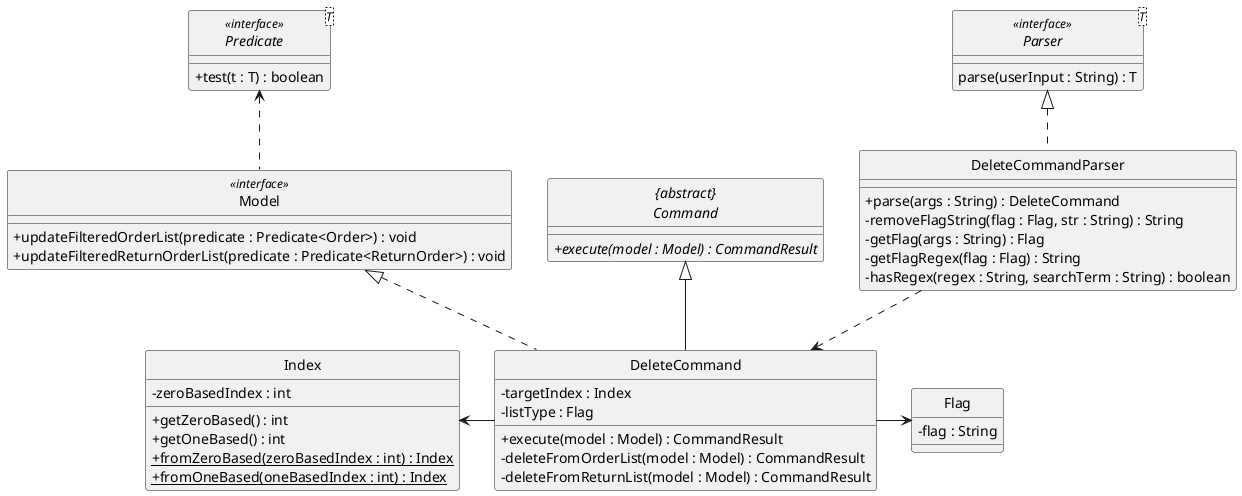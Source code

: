 @startuml
skinparam backgroundColor #ffffff
skinparam classAttributeIconSize 0
hide circle

class DeleteCommand {
    /' Fields '/
    - targetIndex : Index
    - listType : Flag
    /' Methods '/
    + execute(model : Model) : CommandResult
    - deleteFromOrderList(model : Model) : CommandResult
    - deleteFromReturnList(model : Model) : CommandResult
}

interface Parser<T> <<interface>> {
    parse(userInput : String) : T
}

class DeleteCommandParser implements Parser {
    /' Methods '/
    + parse(args : String) : DeleteCommand
    - removeFlagString(flag : Flag, str : String) : String
    - getFlag(args : String) : Flag
    - getFlagRegex(flag : Flag) : String
    - hasRegex(regex : String, searchTerm : String) : boolean
}

DeleteCommandParser ..> DeleteCommand

class Index {
    /' Fields '/
    - zeroBasedIndex : int
    /' Methods '/
    + getZeroBased() : int
    + getOneBased() : int
    + {static} fromZeroBased(zeroBasedIndex : int) : Index
    + {static} fromOneBased(oneBasedIndex : int) : Index
}

class Flag {
    /' Fields '/
    - flag : String
}

class Model<<interface>> {
    + updateFilteredOrderList(predicate : Predicate<Order>) : void
    + updateFilteredReturnOrderList(predicate : Predicate<ReturnOrder>) : void
}

interface Predicate<T> <<interface>> {
    + test(t : T) : boolean
}

Model ..up> Predicate

abstract class "{abstract}\nCommand" {
    + {abstract} execute(model : Model) : CommandResult
}

DeleteCommand --up|> "{abstract}\nCommand"
DeleteCommand ..up|> Model
DeleteCommand --left> Index
DeleteCommand --right> Flag

@enduml
